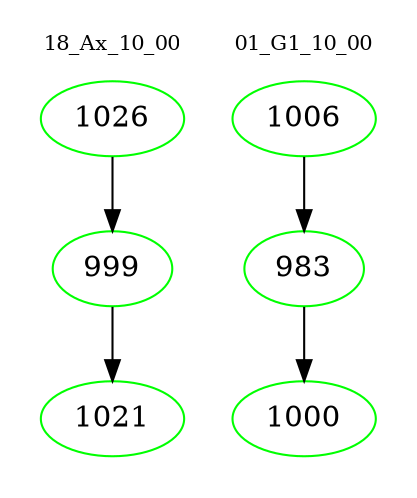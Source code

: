 digraph{
subgraph cluster_0 {
color = white
label = "18_Ax_10_00";
fontsize=10;
T0_1026 [label="1026", color="green"]
T0_1026 -> T0_999 [color="black"]
T0_999 [label="999", color="green"]
T0_999 -> T0_1021 [color="black"]
T0_1021 [label="1021", color="green"]
}
subgraph cluster_1 {
color = white
label = "01_G1_10_00";
fontsize=10;
T1_1006 [label="1006", color="green"]
T1_1006 -> T1_983 [color="black"]
T1_983 [label="983", color="green"]
T1_983 -> T1_1000 [color="black"]
T1_1000 [label="1000", color="green"]
}
}
